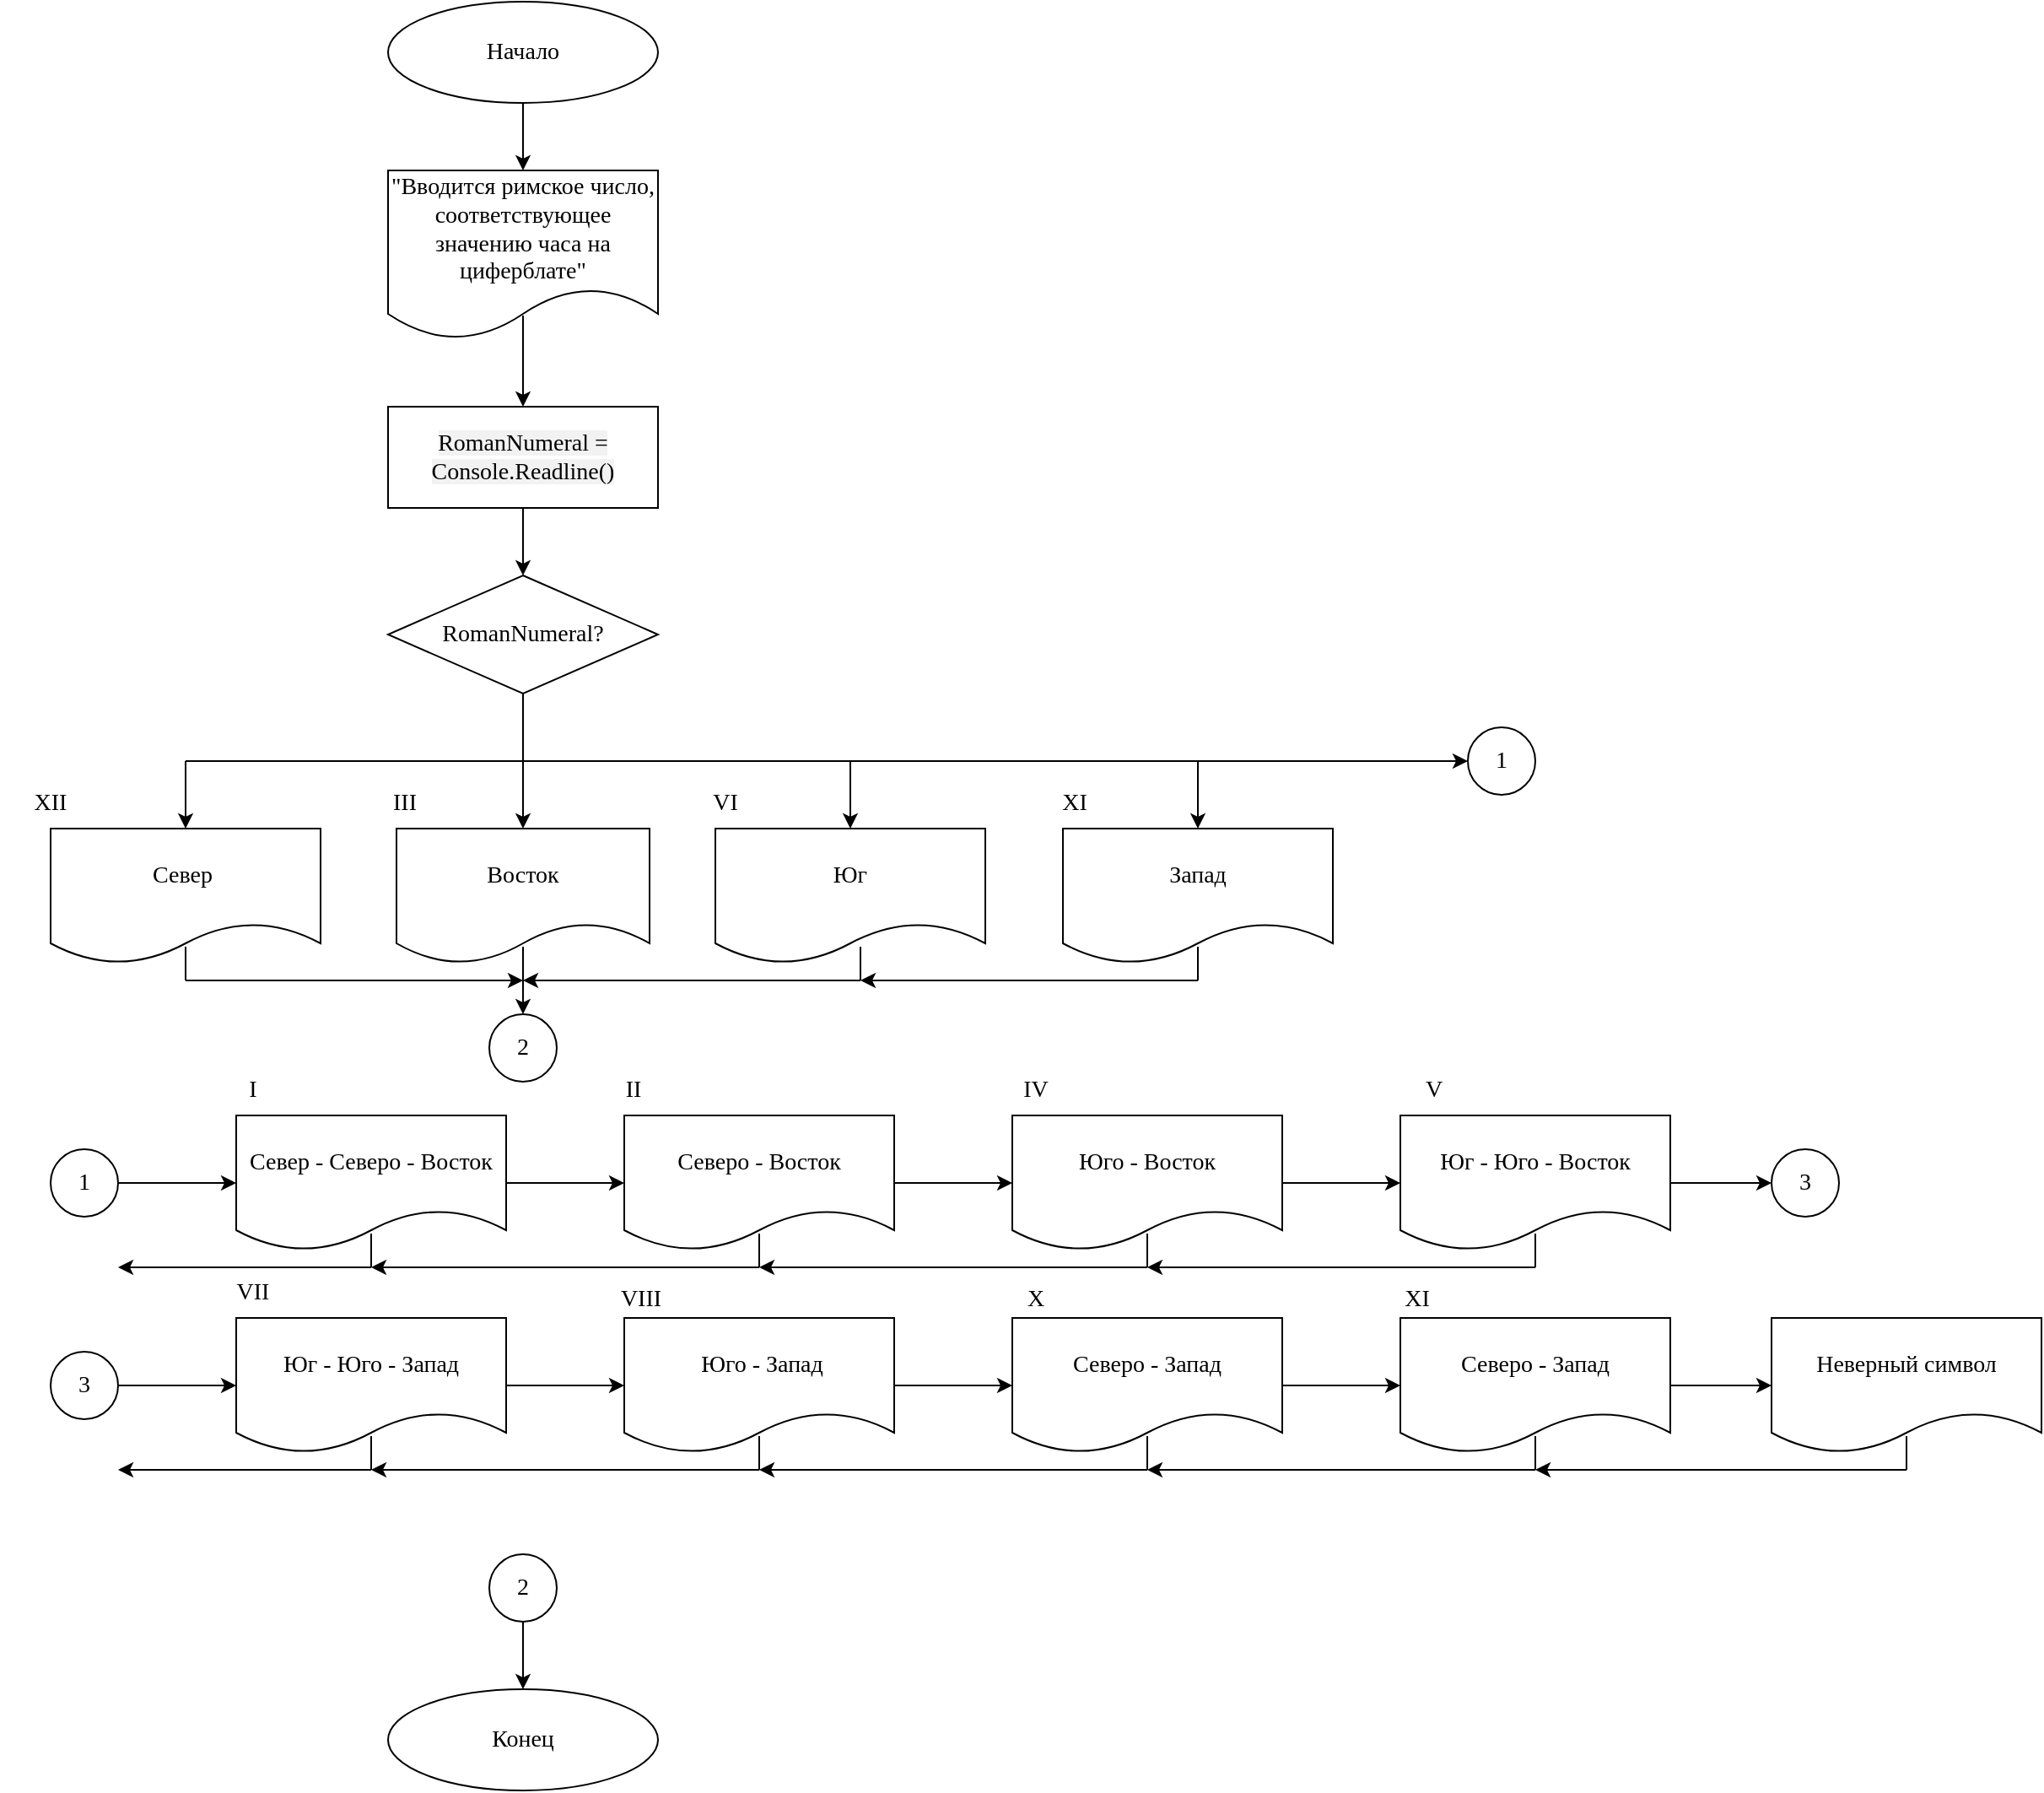<mxfile version="26.0.5">
  <diagram name="Страница — 1" id="jNJPfbgmDTmKU45l6zFW">
    <mxGraphModel dx="2261" dy="791" grid="1" gridSize="10" guides="1" tooltips="1" connect="1" arrows="1" fold="1" page="1" pageScale="1" pageWidth="827" pageHeight="1169" math="0" shadow="0">
      <root>
        <mxCell id="0" />
        <mxCell id="1" parent="0" />
        <mxCell id="2x892HhlaghSRIfymsy8-1" value="Начало" style="ellipse;whiteSpace=wrap;html=1;fontFamily=Times New Roman;fontSize=14;" parent="1" vertex="1">
          <mxGeometry x="160" y="40" width="160" height="60" as="geometry" />
        </mxCell>
        <mxCell id="2x892HhlaghSRIfymsy8-2" value="&lt;p class=&quot;MsoNormal&quot;&gt;&lt;span&gt;&quot;&lt;font&gt;Вводится римское число, соответствующее значению часа на циферблате&quot;&lt;/font&gt;&lt;/span&gt;&lt;/p&gt;" style="shape=document;whiteSpace=wrap;html=1;boundedLbl=1;fontFamily=Times New Roman;fontSize=14;" parent="1" vertex="1">
          <mxGeometry x="160" y="140" width="160" height="100" as="geometry" />
        </mxCell>
        <mxCell id="2x892HhlaghSRIfymsy8-3" value="&lt;span style=&quot;text-align: start; white-space-collapse: preserve; background-color: rgba(0, 0, 0, 0.05);&quot;&gt;&lt;font&gt;RomanNumeral =&lt;/font&gt;&lt;/span&gt;&lt;div&gt;&lt;span style=&quot;text-align: start; white-space-collapse: preserve; background-color: rgba(0, 0, 0, 0.05);&quot;&gt;&lt;font&gt;Console.Readline()&lt;/font&gt;&lt;/span&gt;&lt;/div&gt;" style="rounded=0;whiteSpace=wrap;html=1;fontFamily=Times New Roman;fontSize=14;" parent="1" vertex="1">
          <mxGeometry x="160" y="280" width="160" height="60" as="geometry" />
        </mxCell>
        <mxCell id="2x892HhlaghSRIfymsy8-4" value="RomanNumeral?" style="rhombus;whiteSpace=wrap;html=1;fontFamily=Times New Roman;fontSize=14;" parent="1" vertex="1">
          <mxGeometry x="160" y="380" width="160" height="70" as="geometry" />
        </mxCell>
        <mxCell id="2x892HhlaghSRIfymsy8-5" value="Восток" style="shape=document;whiteSpace=wrap;html=1;boundedLbl=1;fontFamily=Times New Roman;fontSize=14;" parent="1" vertex="1">
          <mxGeometry x="165" y="530" width="150" height="80" as="geometry" />
        </mxCell>
        <mxCell id="2x892HhlaghSRIfymsy8-6" value="Север&amp;nbsp;" style="shape=document;whiteSpace=wrap;html=1;boundedLbl=1;fontFamily=Times New Roman;fontSize=14;" parent="1" vertex="1">
          <mxGeometry x="-40" y="530" width="160" height="80" as="geometry" />
        </mxCell>
        <mxCell id="2x892HhlaghSRIfymsy8-7" value="Юг" style="shape=document;whiteSpace=wrap;html=1;boundedLbl=1;fontFamily=Times New Roman;fontSize=14;" parent="1" vertex="1">
          <mxGeometry x="354" y="530" width="160" height="80" as="geometry" />
        </mxCell>
        <mxCell id="2x892HhlaghSRIfymsy8-8" value="Запад" style="shape=document;whiteSpace=wrap;html=1;boundedLbl=1;fontFamily=Times New Roman;fontSize=14;" parent="1" vertex="1">
          <mxGeometry x="560" y="530" width="160" height="80" as="geometry" />
        </mxCell>
        <mxCell id="2x892HhlaghSRIfymsy8-9" value="" style="endArrow=none;html=1;rounded=0;fontFamily=Times New Roman;fontSize=14;" parent="1" edge="1">
          <mxGeometry width="50" height="50" relative="1" as="geometry">
            <mxPoint x="240" y="490" as="sourcePoint" />
            <mxPoint x="240" y="450" as="targetPoint" />
          </mxGeometry>
        </mxCell>
        <mxCell id="2x892HhlaghSRIfymsy8-11" value="" style="endArrow=none;html=1;rounded=0;fontFamily=Times New Roman;fontSize=14;" parent="1" edge="1">
          <mxGeometry width="50" height="50" relative="1" as="geometry">
            <mxPoint x="40" y="490" as="sourcePoint" />
            <mxPoint x="640" y="490" as="targetPoint" />
          </mxGeometry>
        </mxCell>
        <mxCell id="2x892HhlaghSRIfymsy8-16" value="" style="endArrow=classic;html=1;rounded=0;fontFamily=Times New Roman;fontSize=14;" parent="1" target="2x892HhlaghSRIfymsy8-2" edge="1">
          <mxGeometry width="50" height="50" relative="1" as="geometry">
            <mxPoint x="240" y="100" as="sourcePoint" />
            <mxPoint x="290" y="50" as="targetPoint" />
          </mxGeometry>
        </mxCell>
        <mxCell id="2x892HhlaghSRIfymsy8-18" value="" style="endArrow=classic;html=1;rounded=0;fontFamily=Times New Roman;fontSize=14;" parent="1" target="2x892HhlaghSRIfymsy8-3" edge="1">
          <mxGeometry width="50" height="50" relative="1" as="geometry">
            <mxPoint x="240" y="226" as="sourcePoint" />
            <mxPoint x="290" y="176" as="targetPoint" />
          </mxGeometry>
        </mxCell>
        <mxCell id="2x892HhlaghSRIfymsy8-19" value="" style="endArrow=classic;html=1;rounded=0;fontFamily=Times New Roman;fontSize=14;" parent="1" target="2x892HhlaghSRIfymsy8-4" edge="1">
          <mxGeometry width="50" height="50" relative="1" as="geometry">
            <mxPoint x="240" y="340" as="sourcePoint" />
            <mxPoint x="290" y="290" as="targetPoint" />
          </mxGeometry>
        </mxCell>
        <mxCell id="2x892HhlaghSRIfymsy8-21" value="" style="endArrow=classic;html=1;rounded=0;fontFamily=Times New Roman;fontSize=14;" parent="1" target="2x892HhlaghSRIfymsy8-5" edge="1">
          <mxGeometry width="50" height="50" relative="1" as="geometry">
            <mxPoint x="240" y="490" as="sourcePoint" />
            <mxPoint x="290" y="440" as="targetPoint" />
          </mxGeometry>
        </mxCell>
        <mxCell id="2x892HhlaghSRIfymsy8-23" value="" style="endArrow=classic;html=1;rounded=0;entryX=0.5;entryY=0;entryDx=0;entryDy=0;fontFamily=Times New Roman;fontSize=14;" parent="1" target="2x892HhlaghSRIfymsy8-7" edge="1">
          <mxGeometry width="50" height="50" relative="1" as="geometry">
            <mxPoint x="434" y="490" as="sourcePoint" />
            <mxPoint x="439" y="530" as="targetPoint" />
          </mxGeometry>
        </mxCell>
        <mxCell id="2x892HhlaghSRIfymsy8-27" value="" style="endArrow=classic;html=1;rounded=0;fontFamily=Times New Roman;fontSize=14;" parent="1" target="2x892HhlaghSRIfymsy8-6" edge="1">
          <mxGeometry width="50" height="50" relative="1" as="geometry">
            <mxPoint x="40" y="490" as="sourcePoint" />
            <mxPoint x="90" y="440" as="targetPoint" />
          </mxGeometry>
        </mxCell>
        <mxCell id="2x892HhlaghSRIfymsy8-28" value="" style="endArrow=classic;html=1;rounded=0;fontFamily=Times New Roman;fontSize=14;" parent="1" target="2x892HhlaghSRIfymsy8-8" edge="1">
          <mxGeometry width="50" height="50" relative="1" as="geometry">
            <mxPoint x="640" y="490" as="sourcePoint" />
            <mxPoint x="690" y="440" as="targetPoint" />
          </mxGeometry>
        </mxCell>
        <mxCell id="2x892HhlaghSRIfymsy8-29" value="XII" style="text;html=1;align=center;verticalAlign=middle;whiteSpace=wrap;rounded=0;fontFamily=Times New Roman;fontSize=14;" parent="1" vertex="1">
          <mxGeometry x="-70" y="500" width="60" height="30" as="geometry" />
        </mxCell>
        <mxCell id="2x892HhlaghSRIfymsy8-30" value="III" style="text;html=1;align=center;verticalAlign=middle;whiteSpace=wrap;rounded=0;fontFamily=Times New Roman;fontSize=14;" parent="1" vertex="1">
          <mxGeometry x="140" y="500" width="60" height="30" as="geometry" />
        </mxCell>
        <mxCell id="2x892HhlaghSRIfymsy8-31" value="VI" style="text;html=1;align=center;verticalAlign=middle;whiteSpace=wrap;rounded=0;fontFamily=Times New Roman;fontSize=14;" parent="1" vertex="1">
          <mxGeometry x="330" y="500" width="60" height="30" as="geometry" />
        </mxCell>
        <mxCell id="2x892HhlaghSRIfymsy8-32" value="XI" style="text;html=1;align=center;verticalAlign=middle;whiteSpace=wrap;rounded=0;fontFamily=Times New Roman;fontSize=14;" parent="1" vertex="1">
          <mxGeometry x="537" y="500" width="60" height="30" as="geometry" />
        </mxCell>
        <mxCell id="69vqVkT_wPmjHlMa8236-1" value="" style="endArrow=classic;html=1;rounded=0;fontFamily=Times New Roman;fontSize=14;" edge="1" parent="1">
          <mxGeometry width="50" height="50" relative="1" as="geometry">
            <mxPoint x="640" y="490" as="sourcePoint" />
            <mxPoint x="800" y="490" as="targetPoint" />
          </mxGeometry>
        </mxCell>
        <mxCell id="69vqVkT_wPmjHlMa8236-2" value="1" style="ellipse;whiteSpace=wrap;html=1;aspect=fixed;fontFamily=Times New Roman;fontSize=14;" vertex="1" parent="1">
          <mxGeometry x="800" y="470" width="40" height="40" as="geometry" />
        </mxCell>
        <mxCell id="69vqVkT_wPmjHlMa8236-3" value="1" style="ellipse;whiteSpace=wrap;html=1;aspect=fixed;fontFamily=Times New Roman;fontSize=14;" vertex="1" parent="1">
          <mxGeometry x="-40" y="720" width="40" height="40" as="geometry" />
        </mxCell>
        <mxCell id="69vqVkT_wPmjHlMa8236-4" value="Север - Северо - Восток" style="shape=document;whiteSpace=wrap;html=1;boundedLbl=1;fontFamily=Times New Roman;fontSize=14;" vertex="1" parent="1">
          <mxGeometry x="70" y="700" width="160" height="80" as="geometry" />
        </mxCell>
        <mxCell id="69vqVkT_wPmjHlMa8236-5" value="" style="endArrow=classic;html=1;rounded=0;entryX=0;entryY=0.5;entryDx=0;entryDy=0;fontFamily=Times New Roman;fontSize=14;" edge="1" parent="1" target="69vqVkT_wPmjHlMa8236-4">
          <mxGeometry width="50" height="50" relative="1" as="geometry">
            <mxPoint y="740" as="sourcePoint" />
            <mxPoint x="50" y="690" as="targetPoint" />
          </mxGeometry>
        </mxCell>
        <mxCell id="69vqVkT_wPmjHlMa8236-20" value="" style="edgeStyle=orthogonalEdgeStyle;rounded=0;orthogonalLoop=1;jettySize=auto;html=1;fontFamily=Times New Roman;fontSize=14;" edge="1" parent="1" source="69vqVkT_wPmjHlMa8236-6" target="69vqVkT_wPmjHlMa8236-19">
          <mxGeometry relative="1" as="geometry" />
        </mxCell>
        <mxCell id="69vqVkT_wPmjHlMa8236-6" value="Северо - Восток" style="shape=document;whiteSpace=wrap;html=1;boundedLbl=1;fontFamily=Times New Roman;fontSize=14;" vertex="1" parent="1">
          <mxGeometry x="300" y="700" width="160" height="80" as="geometry" />
        </mxCell>
        <mxCell id="69vqVkT_wPmjHlMa8236-7" value="" style="endArrow=classic;html=1;rounded=0;entryX=0;entryY=0.5;entryDx=0;entryDy=0;fontFamily=Times New Roman;fontSize=14;" edge="1" parent="1" target="69vqVkT_wPmjHlMa8236-6">
          <mxGeometry width="50" height="50" relative="1" as="geometry">
            <mxPoint x="230" y="740" as="sourcePoint" />
            <mxPoint x="280" y="690" as="targetPoint" />
          </mxGeometry>
        </mxCell>
        <mxCell id="69vqVkT_wPmjHlMa8236-8" value="" style="endArrow=classic;html=1;rounded=0;fontFamily=Times New Roman;fontSize=14;" edge="1" parent="1">
          <mxGeometry width="50" height="50" relative="1" as="geometry">
            <mxPoint x="240" y="600" as="sourcePoint" />
            <mxPoint x="240" y="640" as="targetPoint" />
          </mxGeometry>
        </mxCell>
        <mxCell id="69vqVkT_wPmjHlMa8236-9" value="2" style="ellipse;whiteSpace=wrap;html=1;aspect=fixed;fontFamily=Times New Roman;fontSize=14;" vertex="1" parent="1">
          <mxGeometry x="220" y="640" width="40" height="40" as="geometry" />
        </mxCell>
        <mxCell id="69vqVkT_wPmjHlMa8236-11" value="" style="endArrow=none;html=1;rounded=0;fontFamily=Times New Roman;fontSize=14;" edge="1" parent="1">
          <mxGeometry width="50" height="50" relative="1" as="geometry">
            <mxPoint x="40" y="620" as="sourcePoint" />
            <mxPoint x="40" y="600" as="targetPoint" />
          </mxGeometry>
        </mxCell>
        <mxCell id="69vqVkT_wPmjHlMa8236-12" value="" style="endArrow=none;html=1;rounded=0;fontFamily=Times New Roman;fontSize=14;" edge="1" parent="1">
          <mxGeometry width="50" height="50" relative="1" as="geometry">
            <mxPoint x="440" y="620" as="sourcePoint" />
            <mxPoint x="440" y="600" as="targetPoint" />
          </mxGeometry>
        </mxCell>
        <mxCell id="69vqVkT_wPmjHlMa8236-13" value="" style="endArrow=none;html=1;rounded=0;fontFamily=Times New Roman;fontSize=14;" edge="1" parent="1">
          <mxGeometry width="50" height="50" relative="1" as="geometry">
            <mxPoint x="640" y="620" as="sourcePoint" />
            <mxPoint x="640" y="600" as="targetPoint" />
          </mxGeometry>
        </mxCell>
        <mxCell id="69vqVkT_wPmjHlMa8236-15" value="" style="endArrow=classic;html=1;rounded=0;fontFamily=Times New Roman;fontSize=14;" edge="1" parent="1">
          <mxGeometry width="50" height="50" relative="1" as="geometry">
            <mxPoint x="40" y="620" as="sourcePoint" />
            <mxPoint x="240" y="620" as="targetPoint" />
          </mxGeometry>
        </mxCell>
        <mxCell id="69vqVkT_wPmjHlMa8236-17" value="" style="endArrow=classic;html=1;rounded=0;fontFamily=Times New Roman;fontSize=14;" edge="1" parent="1">
          <mxGeometry width="50" height="50" relative="1" as="geometry">
            <mxPoint x="640" y="620" as="sourcePoint" />
            <mxPoint x="440" y="620" as="targetPoint" />
          </mxGeometry>
        </mxCell>
        <mxCell id="69vqVkT_wPmjHlMa8236-18" value="" style="endArrow=classic;html=1;rounded=0;fontFamily=Times New Roman;fontSize=14;" edge="1" parent="1">
          <mxGeometry width="50" height="50" relative="1" as="geometry">
            <mxPoint x="440" y="620" as="sourcePoint" />
            <mxPoint x="240" y="620" as="targetPoint" />
          </mxGeometry>
        </mxCell>
        <mxCell id="69vqVkT_wPmjHlMa8236-22" value="" style="edgeStyle=orthogonalEdgeStyle;rounded=0;orthogonalLoop=1;jettySize=auto;html=1;fontFamily=Times New Roman;fontSize=14;" edge="1" parent="1" source="69vqVkT_wPmjHlMa8236-19" target="69vqVkT_wPmjHlMa8236-21">
          <mxGeometry relative="1" as="geometry" />
        </mxCell>
        <mxCell id="69vqVkT_wPmjHlMa8236-19" value="Юго - Восток" style="shape=document;whiteSpace=wrap;html=1;boundedLbl=1;fontFamily=Times New Roman;fontSize=14;" vertex="1" parent="1">
          <mxGeometry x="530" y="700" width="160" height="80" as="geometry" />
        </mxCell>
        <mxCell id="69vqVkT_wPmjHlMa8236-24" value="" style="edgeStyle=orthogonalEdgeStyle;rounded=0;orthogonalLoop=1;jettySize=auto;html=1;fontFamily=Times New Roman;fontSize=14;" edge="1" parent="1" source="69vqVkT_wPmjHlMa8236-21" target="69vqVkT_wPmjHlMa8236-23">
          <mxGeometry relative="1" as="geometry" />
        </mxCell>
        <mxCell id="69vqVkT_wPmjHlMa8236-21" value="Юг - Юго - Восток" style="shape=document;whiteSpace=wrap;html=1;boundedLbl=1;fontFamily=Times New Roman;fontSize=14;" vertex="1" parent="1">
          <mxGeometry x="760" y="700" width="160" height="80" as="geometry" />
        </mxCell>
        <mxCell id="69vqVkT_wPmjHlMa8236-23" value="3" style="ellipse;whiteSpace=wrap;html=1;aspect=fixed;fontFamily=Times New Roman;fontSize=14;" vertex="1" parent="1">
          <mxGeometry x="980" y="720" width="40" height="40" as="geometry" />
        </mxCell>
        <mxCell id="69vqVkT_wPmjHlMa8236-27" value="" style="edgeStyle=orthogonalEdgeStyle;rounded=0;orthogonalLoop=1;jettySize=auto;html=1;fontFamily=Times New Roman;fontSize=14;" edge="1" parent="1" source="69vqVkT_wPmjHlMa8236-25" target="69vqVkT_wPmjHlMa8236-26">
          <mxGeometry relative="1" as="geometry" />
        </mxCell>
        <mxCell id="69vqVkT_wPmjHlMa8236-25" value="3" style="ellipse;whiteSpace=wrap;html=1;aspect=fixed;fontFamily=Times New Roman;fontSize=14;" vertex="1" parent="1">
          <mxGeometry x="-40" y="840" width="40" height="40" as="geometry" />
        </mxCell>
        <mxCell id="69vqVkT_wPmjHlMa8236-29" value="" style="edgeStyle=orthogonalEdgeStyle;rounded=0;orthogonalLoop=1;jettySize=auto;html=1;fontFamily=Times New Roman;fontSize=14;" edge="1" parent="1" source="69vqVkT_wPmjHlMa8236-26" target="69vqVkT_wPmjHlMa8236-28">
          <mxGeometry relative="1" as="geometry" />
        </mxCell>
        <mxCell id="69vqVkT_wPmjHlMa8236-26" value="Юг - Юго - Запад" style="shape=document;whiteSpace=wrap;html=1;boundedLbl=1;fontFamily=Times New Roman;fontSize=14;" vertex="1" parent="1">
          <mxGeometry x="70" y="820" width="160" height="80" as="geometry" />
        </mxCell>
        <mxCell id="69vqVkT_wPmjHlMa8236-31" value="" style="edgeStyle=orthogonalEdgeStyle;rounded=0;orthogonalLoop=1;jettySize=auto;html=1;fontFamily=Times New Roman;fontSize=14;" edge="1" parent="1" source="69vqVkT_wPmjHlMa8236-28" target="69vqVkT_wPmjHlMa8236-30">
          <mxGeometry relative="1" as="geometry" />
        </mxCell>
        <mxCell id="69vqVkT_wPmjHlMa8236-28" value="&amp;nbsp;Юго - Запад" style="shape=document;whiteSpace=wrap;html=1;boundedLbl=1;fontFamily=Times New Roman;fontSize=14;" vertex="1" parent="1">
          <mxGeometry x="300" y="820" width="160" height="80" as="geometry" />
        </mxCell>
        <mxCell id="69vqVkT_wPmjHlMa8236-33" value="" style="edgeStyle=orthogonalEdgeStyle;rounded=0;orthogonalLoop=1;jettySize=auto;html=1;fontFamily=Times New Roman;fontSize=14;" edge="1" parent="1" source="69vqVkT_wPmjHlMa8236-30" target="69vqVkT_wPmjHlMa8236-32">
          <mxGeometry relative="1" as="geometry" />
        </mxCell>
        <mxCell id="69vqVkT_wPmjHlMa8236-30" value="Северо - Запад" style="shape=document;whiteSpace=wrap;html=1;boundedLbl=1;fontFamily=Times New Roman;fontSize=14;" vertex="1" parent="1">
          <mxGeometry x="530" y="820" width="160" height="80" as="geometry" />
        </mxCell>
        <mxCell id="69vqVkT_wPmjHlMa8236-63" value="" style="edgeStyle=orthogonalEdgeStyle;rounded=0;orthogonalLoop=1;jettySize=auto;html=1;" edge="1" parent="1" source="69vqVkT_wPmjHlMa8236-32" target="69vqVkT_wPmjHlMa8236-62">
          <mxGeometry relative="1" as="geometry" />
        </mxCell>
        <mxCell id="69vqVkT_wPmjHlMa8236-32" value="Северо - Запад" style="shape=document;whiteSpace=wrap;html=1;boundedLbl=1;fontFamily=Times New Roman;fontSize=14;" vertex="1" parent="1">
          <mxGeometry x="760" y="820" width="160" height="80" as="geometry" />
        </mxCell>
        <mxCell id="69vqVkT_wPmjHlMa8236-34" value="" style="endArrow=none;html=1;rounded=0;fontFamily=Times New Roman;fontSize=14;" edge="1" parent="1">
          <mxGeometry width="50" height="50" relative="1" as="geometry">
            <mxPoint x="150" y="790" as="sourcePoint" />
            <mxPoint x="150" y="770" as="targetPoint" />
          </mxGeometry>
        </mxCell>
        <mxCell id="69vqVkT_wPmjHlMa8236-35" value="" style="endArrow=none;html=1;rounded=0;fontFamily=Times New Roman;fontSize=14;" edge="1" parent="1">
          <mxGeometry width="50" height="50" relative="1" as="geometry">
            <mxPoint x="380" y="790" as="sourcePoint" />
            <mxPoint x="380" y="770" as="targetPoint" />
          </mxGeometry>
        </mxCell>
        <mxCell id="69vqVkT_wPmjHlMa8236-36" value="" style="endArrow=none;html=1;rounded=0;fontFamily=Times New Roman;fontSize=14;" edge="1" parent="1">
          <mxGeometry width="50" height="50" relative="1" as="geometry">
            <mxPoint x="610" y="790" as="sourcePoint" />
            <mxPoint x="610" y="770" as="targetPoint" />
          </mxGeometry>
        </mxCell>
        <mxCell id="69vqVkT_wPmjHlMa8236-37" value="" style="endArrow=none;html=1;rounded=0;fontFamily=Times New Roman;fontSize=14;" edge="1" parent="1">
          <mxGeometry width="50" height="50" relative="1" as="geometry">
            <mxPoint x="840" y="790" as="sourcePoint" />
            <mxPoint x="840" y="770" as="targetPoint" />
          </mxGeometry>
        </mxCell>
        <mxCell id="69vqVkT_wPmjHlMa8236-38" value="" style="endArrow=classic;html=1;rounded=0;fontFamily=Times New Roman;fontSize=14;" edge="1" parent="1">
          <mxGeometry width="50" height="50" relative="1" as="geometry">
            <mxPoint x="840" y="790" as="sourcePoint" />
            <mxPoint x="610" y="790" as="targetPoint" />
          </mxGeometry>
        </mxCell>
        <mxCell id="69vqVkT_wPmjHlMa8236-39" value="" style="endArrow=classic;html=1;rounded=0;fontFamily=Times New Roman;fontSize=14;" edge="1" parent="1">
          <mxGeometry width="50" height="50" relative="1" as="geometry">
            <mxPoint x="610" y="790" as="sourcePoint" />
            <mxPoint x="380" y="790" as="targetPoint" />
          </mxGeometry>
        </mxCell>
        <mxCell id="69vqVkT_wPmjHlMa8236-40" value="" style="endArrow=classic;html=1;rounded=0;fontFamily=Times New Roman;fontSize=14;" edge="1" parent="1">
          <mxGeometry width="50" height="50" relative="1" as="geometry">
            <mxPoint x="380" y="790" as="sourcePoint" />
            <mxPoint x="150" y="790" as="targetPoint" />
          </mxGeometry>
        </mxCell>
        <mxCell id="69vqVkT_wPmjHlMa8236-41" value="" style="endArrow=classic;html=1;rounded=0;fontFamily=Times New Roman;fontSize=14;" edge="1" parent="1">
          <mxGeometry width="50" height="50" relative="1" as="geometry">
            <mxPoint x="150" y="790" as="sourcePoint" />
            <mxPoint y="790" as="targetPoint" />
          </mxGeometry>
        </mxCell>
        <mxCell id="69vqVkT_wPmjHlMa8236-42" value="" style="endArrow=none;html=1;rounded=0;fontFamily=Times New Roman;fontSize=14;" edge="1" parent="1">
          <mxGeometry width="50" height="50" relative="1" as="geometry">
            <mxPoint x="150" y="910" as="sourcePoint" />
            <mxPoint x="150" y="890" as="targetPoint" />
          </mxGeometry>
        </mxCell>
        <mxCell id="69vqVkT_wPmjHlMa8236-43" value="" style="endArrow=none;html=1;rounded=0;fontFamily=Times New Roman;fontSize=14;" edge="1" parent="1">
          <mxGeometry width="50" height="50" relative="1" as="geometry">
            <mxPoint x="380" y="910" as="sourcePoint" />
            <mxPoint x="380" y="890" as="targetPoint" />
          </mxGeometry>
        </mxCell>
        <mxCell id="69vqVkT_wPmjHlMa8236-44" value="" style="endArrow=none;html=1;rounded=0;fontFamily=Times New Roman;fontSize=14;" edge="1" parent="1">
          <mxGeometry width="50" height="50" relative="1" as="geometry">
            <mxPoint x="610" y="910" as="sourcePoint" />
            <mxPoint x="610" y="890" as="targetPoint" />
          </mxGeometry>
        </mxCell>
        <mxCell id="69vqVkT_wPmjHlMa8236-45" value="" style="endArrow=none;html=1;rounded=0;fontFamily=Times New Roman;fontSize=14;" edge="1" parent="1">
          <mxGeometry width="50" height="50" relative="1" as="geometry">
            <mxPoint x="840" y="910" as="sourcePoint" />
            <mxPoint x="840" y="890" as="targetPoint" />
          </mxGeometry>
        </mxCell>
        <mxCell id="69vqVkT_wPmjHlMa8236-46" value="" style="endArrow=classic;html=1;rounded=0;fontFamily=Times New Roman;fontSize=14;" edge="1" parent="1">
          <mxGeometry width="50" height="50" relative="1" as="geometry">
            <mxPoint x="840" y="910" as="sourcePoint" />
            <mxPoint x="610" y="910" as="targetPoint" />
          </mxGeometry>
        </mxCell>
        <mxCell id="69vqVkT_wPmjHlMa8236-47" value="" style="endArrow=classic;html=1;rounded=0;fontFamily=Times New Roman;fontSize=14;" edge="1" parent="1">
          <mxGeometry width="50" height="50" relative="1" as="geometry">
            <mxPoint x="610" y="910" as="sourcePoint" />
            <mxPoint x="380" y="910" as="targetPoint" />
          </mxGeometry>
        </mxCell>
        <mxCell id="69vqVkT_wPmjHlMa8236-48" value="" style="endArrow=classic;html=1;rounded=0;fontFamily=Times New Roman;fontSize=14;" edge="1" parent="1">
          <mxGeometry width="50" height="50" relative="1" as="geometry">
            <mxPoint x="380" y="910" as="sourcePoint" />
            <mxPoint x="150" y="910" as="targetPoint" />
          </mxGeometry>
        </mxCell>
        <mxCell id="69vqVkT_wPmjHlMa8236-49" value="" style="endArrow=classic;html=1;rounded=0;fontFamily=Times New Roman;fontSize=14;" edge="1" parent="1">
          <mxGeometry width="50" height="50" relative="1" as="geometry">
            <mxPoint x="150" y="910" as="sourcePoint" />
            <mxPoint y="910" as="targetPoint" />
          </mxGeometry>
        </mxCell>
        <mxCell id="69vqVkT_wPmjHlMa8236-50" value="I" style="text;html=1;align=center;verticalAlign=middle;whiteSpace=wrap;rounded=0;fontFamily=Times New Roman;fontSize=14;" vertex="1" parent="1">
          <mxGeometry x="50" y="670" width="60" height="30" as="geometry" />
        </mxCell>
        <mxCell id="69vqVkT_wPmjHlMa8236-52" value="II" style="text;html=1;align=center;verticalAlign=middle;resizable=0;points=[];autosize=1;strokeColor=none;fillColor=none;fontFamily=Times New Roman;fontSize=14;" vertex="1" parent="1">
          <mxGeometry x="290" y="670" width="30" height="30" as="geometry" />
        </mxCell>
        <mxCell id="69vqVkT_wPmjHlMa8236-53" value="IV" style="text;html=1;align=center;verticalAlign=middle;whiteSpace=wrap;rounded=0;fontFamily=Times New Roman;fontSize=14;" vertex="1" parent="1">
          <mxGeometry x="514" y="670" width="60" height="30" as="geometry" />
        </mxCell>
        <mxCell id="69vqVkT_wPmjHlMa8236-54" value="V" style="text;html=1;align=center;verticalAlign=middle;whiteSpace=wrap;rounded=0;fontFamily=Times New Roman;fontSize=14;" vertex="1" parent="1">
          <mxGeometry x="750" y="670" width="60" height="30" as="geometry" />
        </mxCell>
        <mxCell id="69vqVkT_wPmjHlMa8236-55" value="VII" style="text;html=1;align=center;verticalAlign=middle;whiteSpace=wrap;rounded=0;fontFamily=Times New Roman;fontSize=14;" vertex="1" parent="1">
          <mxGeometry x="50" y="790" width="60" height="30" as="geometry" />
        </mxCell>
        <mxCell id="69vqVkT_wPmjHlMa8236-56" value="VIII" style="text;html=1;align=center;verticalAlign=middle;whiteSpace=wrap;rounded=0;fontFamily=Times New Roman;fontSize=14;" vertex="1" parent="1">
          <mxGeometry x="280" y="794" width="60" height="30" as="geometry" />
        </mxCell>
        <mxCell id="69vqVkT_wPmjHlMa8236-57" value="X" style="text;html=1;align=center;verticalAlign=middle;whiteSpace=wrap;rounded=0;fontFamily=Times New Roman;fontSize=14;" vertex="1" parent="1">
          <mxGeometry x="514" y="794" width="60" height="30" as="geometry" />
        </mxCell>
        <mxCell id="69vqVkT_wPmjHlMa8236-58" value="XI" style="text;html=1;align=center;verticalAlign=middle;whiteSpace=wrap;rounded=0;fontFamily=Times New Roman;fontSize=14;" vertex="1" parent="1">
          <mxGeometry x="740" y="794" width="60" height="30" as="geometry" />
        </mxCell>
        <mxCell id="69vqVkT_wPmjHlMa8236-59" value="2" style="ellipse;whiteSpace=wrap;html=1;aspect=fixed;fontFamily=Times New Roman;fontSize=14;" vertex="1" parent="1">
          <mxGeometry x="220" y="960" width="40" height="40" as="geometry" />
        </mxCell>
        <mxCell id="69vqVkT_wPmjHlMa8236-60" value="" style="endArrow=classic;html=1;rounded=0;fontFamily=Times New Roman;fontSize=14;" edge="1" parent="1">
          <mxGeometry width="50" height="50" relative="1" as="geometry">
            <mxPoint x="240" y="1000" as="sourcePoint" />
            <mxPoint x="240" y="1040" as="targetPoint" />
          </mxGeometry>
        </mxCell>
        <mxCell id="69vqVkT_wPmjHlMa8236-61" value="Конец" style="ellipse;whiteSpace=wrap;html=1;fontFamily=Times New Roman;fontSize=14;" vertex="1" parent="1">
          <mxGeometry x="160" y="1040" width="160" height="60" as="geometry" />
        </mxCell>
        <mxCell id="69vqVkT_wPmjHlMa8236-62" value="Неверный символ" style="shape=document;whiteSpace=wrap;html=1;boundedLbl=1;fontFamily=Times New Roman;fontSize=14;" vertex="1" parent="1">
          <mxGeometry x="980" y="820" width="160" height="80" as="geometry" />
        </mxCell>
        <mxCell id="69vqVkT_wPmjHlMa8236-64" value="" style="endArrow=none;html=1;rounded=0;" edge="1" parent="1">
          <mxGeometry width="50" height="50" relative="1" as="geometry">
            <mxPoint x="1060" y="910" as="sourcePoint" />
            <mxPoint x="1060" y="890" as="targetPoint" />
          </mxGeometry>
        </mxCell>
        <mxCell id="69vqVkT_wPmjHlMa8236-65" value="" style="endArrow=classic;html=1;rounded=0;" edge="1" parent="1">
          <mxGeometry width="50" height="50" relative="1" as="geometry">
            <mxPoint x="1060" y="910" as="sourcePoint" />
            <mxPoint x="840" y="910" as="targetPoint" />
          </mxGeometry>
        </mxCell>
      </root>
    </mxGraphModel>
  </diagram>
</mxfile>
